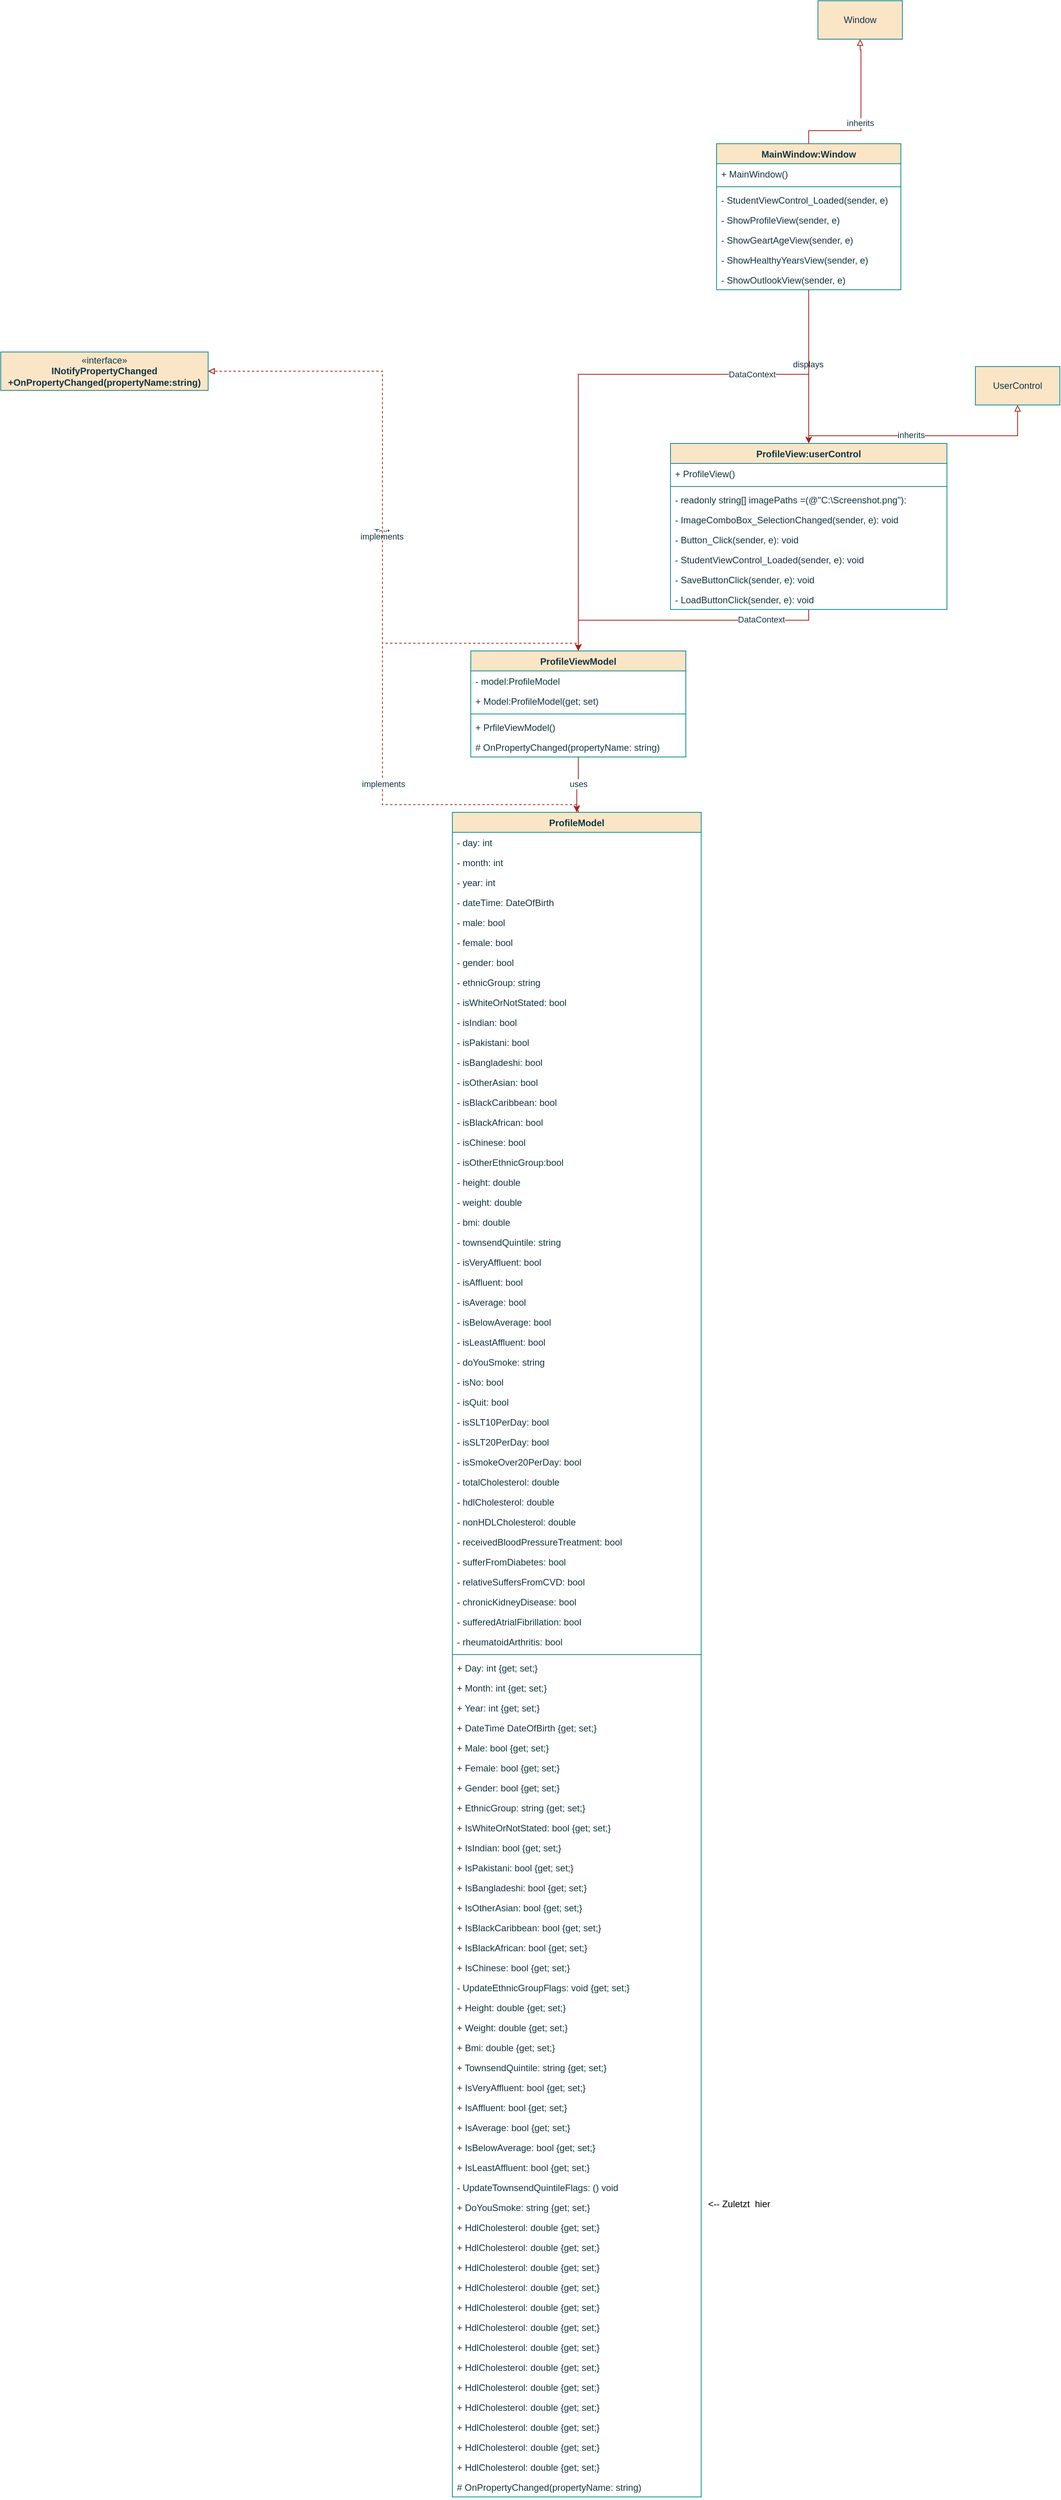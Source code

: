 <mxfile version="24.8.4">
  <diagram name="Seite-1" id="M7WiSfBKGMVoBvqlFQEr">
    <mxGraphModel dx="5560" dy="2660" grid="0" gridSize="9" guides="1" tooltips="1" connect="1" arrows="1" fold="1" page="0" pageScale="1" pageWidth="827" pageHeight="1169" background="#ffffff" math="0" shadow="0">
      <root>
        <mxCell id="0" />
        <mxCell id="1" parent="0" />
        <mxCell id="_qg97PpUABtzxRQXxaGL-24" style="edgeStyle=orthogonalEdgeStyle;rounded=0;orthogonalLoop=1;jettySize=auto;html=1;entryX=0.5;entryY=1;entryDx=0;entryDy=0;endArrow=block;endFill=0;labelBackgroundColor=none;strokeColor=#A8201A;fontColor=default;exitX=0.5;exitY=0.079;exitDx=0;exitDy=0;exitPerimeter=0;" parent="1" source="_qg97PpUABtzxRQXxaGL-75" target="_qg97PpUABtzxRQXxaGL-5" edge="1">
          <mxGeometry relative="1" as="geometry">
            <mxPoint x="500" y="160" as="sourcePoint" />
            <Array as="points">
              <mxPoint x="500" y="3" />
              <mxPoint x="568" y="3" />
              <mxPoint x="568" y="-102" />
            </Array>
          </mxGeometry>
        </mxCell>
        <mxCell id="_qg97PpUABtzxRQXxaGL-32" value="inherits" style="edgeLabel;html=1;align=center;verticalAlign=middle;resizable=0;points=[];strokeColor=#0F8B8D;fontColor=#143642;fillColor=#FAE5C7;" parent="_qg97PpUABtzxRQXxaGL-24" vertex="1" connectable="0">
          <mxGeometry x="-0.001" y="1" relative="1" as="geometry">
            <mxPoint as="offset" />
          </mxGeometry>
        </mxCell>
        <mxCell id="_qg97PpUABtzxRQXxaGL-26" style="edgeStyle=orthogonalEdgeStyle;rounded=0;orthogonalLoop=1;jettySize=auto;html=1;strokeColor=#A8201A;fontColor=#143642;fillColor=#FAE5C7;" parent="1" source="_qg97PpUABtzxRQXxaGL-75" target="_qg97PpUABtzxRQXxaGL-6" edge="1">
          <mxGeometry relative="1" as="geometry">
            <mxPoint x="500" y="316" as="sourcePoint" />
          </mxGeometry>
        </mxCell>
        <mxCell id="_qg97PpUABtzxRQXxaGL-34" value="displays" style="edgeLabel;html=1;align=center;verticalAlign=middle;resizable=0;points=[];strokeColor=#0F8B8D;fontColor=#143642;fillColor=#FAE5C7;" parent="_qg97PpUABtzxRQXxaGL-26" vertex="1" connectable="0">
          <mxGeometry x="-0.029" y="-1" relative="1" as="geometry">
            <mxPoint as="offset" />
          </mxGeometry>
        </mxCell>
        <mxCell id="_qg97PpUABtzxRQXxaGL-5" value="Window" style="html=1;whiteSpace=wrap;labelBackgroundColor=none;fillColor=#FAE5C7;strokeColor=#0F8B8D;fontColor=#143642;" parent="1" vertex="1">
          <mxGeometry x="512" y="-166" width="110" height="50" as="geometry" />
        </mxCell>
        <mxCell id="_qg97PpUABtzxRQXxaGL-25" style="edgeStyle=orthogonalEdgeStyle;rounded=0;orthogonalLoop=1;jettySize=auto;html=1;entryX=0.5;entryY=1;entryDx=0;entryDy=0;strokeColor=#A8201A;fontColor=#143642;fillColor=#FAE5C7;endArrow=block;endFill=0;" parent="1" source="_qg97PpUABtzxRQXxaGL-6" target="_qg97PpUABtzxRQXxaGL-10" edge="1">
          <mxGeometry relative="1" as="geometry">
            <Array as="points">
              <mxPoint x="500" y="400" />
              <mxPoint x="772" y="400" />
            </Array>
          </mxGeometry>
        </mxCell>
        <mxCell id="_qg97PpUABtzxRQXxaGL-33" value="inherits" style="edgeLabel;html=1;align=center;verticalAlign=middle;resizable=0;points=[];strokeColor=#0F8B8D;fontColor=#143642;fillColor=#FAE5C7;" parent="_qg97PpUABtzxRQXxaGL-25" vertex="1" connectable="0">
          <mxGeometry x="-0.114" y="1" relative="1" as="geometry">
            <mxPoint as="offset" />
          </mxGeometry>
        </mxCell>
        <mxCell id="_qg97PpUABtzxRQXxaGL-36" style="edgeStyle=orthogonalEdgeStyle;rounded=0;orthogonalLoop=1;jettySize=auto;html=1;strokeColor=#A8201A;fontColor=#143642;fillColor=#FAE5C7;" parent="1" source="_qg97PpUABtzxRQXxaGL-6" target="_qg97PpUABtzxRQXxaGL-11" edge="1">
          <mxGeometry relative="1" as="geometry">
            <Array as="points">
              <mxPoint x="500" y="640" />
              <mxPoint x="200" y="640" />
            </Array>
          </mxGeometry>
        </mxCell>
        <mxCell id="_qg97PpUABtzxRQXxaGL-40" value="DataContext" style="edgeLabel;html=1;align=center;verticalAlign=middle;resizable=0;points=[];strokeColor=#0F8B8D;fontColor=#143642;fillColor=#FAE5C7;" parent="_qg97PpUABtzxRQXxaGL-36" vertex="1" connectable="0">
          <mxGeometry x="-0.569" y="-1" relative="1" as="geometry">
            <mxPoint as="offset" />
          </mxGeometry>
        </mxCell>
        <mxCell id="_qg97PpUABtzxRQXxaGL-6" value="ProfileView:userControl" style="swimlane;fontStyle=1;align=center;verticalAlign=top;childLayout=stackLayout;horizontal=1;startSize=26;horizontalStack=0;resizeParent=1;resizeParentMax=0;resizeLast=0;collapsible=1;marginBottom=0;whiteSpace=wrap;html=1;labelBackgroundColor=none;fillColor=#FAE5C7;strokeColor=#0F8B8D;fontColor=#143642;" parent="1" vertex="1">
          <mxGeometry x="320" y="410" width="360" height="216" as="geometry" />
        </mxCell>
        <mxCell id="_qg97PpUABtzxRQXxaGL-7" value="+ ProfileView()" style="text;strokeColor=none;fillColor=none;align=left;verticalAlign=top;spacingLeft=4;spacingRight=4;overflow=hidden;rotatable=0;points=[[0,0.5],[1,0.5]];portConstraint=eastwest;whiteSpace=wrap;html=1;labelBackgroundColor=none;fontColor=#143642;" parent="_qg97PpUABtzxRQXxaGL-6" vertex="1">
          <mxGeometry y="26" width="360" height="26" as="geometry" />
        </mxCell>
        <mxCell id="_qg97PpUABtzxRQXxaGL-8" value="" style="line;strokeWidth=1;fillColor=none;align=left;verticalAlign=middle;spacingTop=-1;spacingLeft=3;spacingRight=3;rotatable=0;labelPosition=right;points=[];portConstraint=eastwest;strokeColor=#0F8B8D;labelBackgroundColor=none;fontColor=#143642;" parent="_qg97PpUABtzxRQXxaGL-6" vertex="1">
          <mxGeometry y="52" width="360" height="8" as="geometry" />
        </mxCell>
        <mxCell id="_qg97PpUABtzxRQXxaGL-73" value="- readonly string[] imagePaths =(@&quot;C:\Screenshot.png&quot;):&amp;nbsp;" style="text;strokeColor=none;fillColor=none;align=left;verticalAlign=top;spacingLeft=4;spacingRight=4;overflow=hidden;rotatable=0;points=[[0,0.5],[1,0.5]];portConstraint=eastwest;whiteSpace=wrap;html=1;labelBackgroundColor=none;fontColor=#143642;" parent="_qg97PpUABtzxRQXxaGL-6" vertex="1">
          <mxGeometry y="60" width="360" height="26" as="geometry" />
        </mxCell>
        <mxCell id="_qg97PpUABtzxRQXxaGL-9" value="- ImageComboBox_SelectionChanged(sender, e): void" style="text;strokeColor=none;fillColor=none;align=left;verticalAlign=top;spacingLeft=4;spacingRight=4;overflow=hidden;rotatable=0;points=[[0,0.5],[1,0.5]];portConstraint=eastwest;whiteSpace=wrap;html=1;labelBackgroundColor=none;fontColor=#143642;" parent="_qg97PpUABtzxRQXxaGL-6" vertex="1">
          <mxGeometry y="86" width="360" height="26" as="geometry" />
        </mxCell>
        <mxCell id="_qg97PpUABtzxRQXxaGL-27" value="- Button_Click(sender, e): void" style="text;strokeColor=none;fillColor=none;align=left;verticalAlign=top;spacingLeft=4;spacingRight=4;overflow=hidden;rotatable=0;points=[[0,0.5],[1,0.5]];portConstraint=eastwest;whiteSpace=wrap;html=1;labelBackgroundColor=none;fontColor=#143642;" parent="_qg97PpUABtzxRQXxaGL-6" vertex="1">
          <mxGeometry y="112" width="360" height="26" as="geometry" />
        </mxCell>
        <mxCell id="_qg97PpUABtzxRQXxaGL-28" value="- StudentViewControl_Loaded(sender, e): void" style="text;strokeColor=none;fillColor=none;align=left;verticalAlign=top;spacingLeft=4;spacingRight=4;overflow=hidden;rotatable=0;points=[[0,0.5],[1,0.5]];portConstraint=eastwest;whiteSpace=wrap;html=1;labelBackgroundColor=none;fontColor=#143642;" parent="_qg97PpUABtzxRQXxaGL-6" vertex="1">
          <mxGeometry y="138" width="360" height="26" as="geometry" />
        </mxCell>
        <mxCell id="_qg97PpUABtzxRQXxaGL-29" value="- SaveButtonClick(sender, e): void" style="text;strokeColor=none;fillColor=none;align=left;verticalAlign=top;spacingLeft=4;spacingRight=4;overflow=hidden;rotatable=0;points=[[0,0.5],[1,0.5]];portConstraint=eastwest;whiteSpace=wrap;html=1;labelBackgroundColor=none;fontColor=#143642;" parent="_qg97PpUABtzxRQXxaGL-6" vertex="1">
          <mxGeometry y="164" width="360" height="26" as="geometry" />
        </mxCell>
        <mxCell id="_qg97PpUABtzxRQXxaGL-30" value="- LoadButtonClick(sender, e): void" style="text;strokeColor=none;fillColor=none;align=left;verticalAlign=top;spacingLeft=4;spacingRight=4;overflow=hidden;rotatable=0;points=[[0,0.5],[1,0.5]];portConstraint=eastwest;whiteSpace=wrap;html=1;labelBackgroundColor=none;fontColor=#143642;" parent="_qg97PpUABtzxRQXxaGL-6" vertex="1">
          <mxGeometry y="190" width="360" height="26" as="geometry" />
        </mxCell>
        <mxCell id="_qg97PpUABtzxRQXxaGL-10" value="UserControl" style="html=1;whiteSpace=wrap;labelBackgroundColor=none;fillColor=#FAE5C7;strokeColor=#0F8B8D;fontColor=#143642;" parent="1" vertex="1">
          <mxGeometry x="717" y="310" width="110" height="50" as="geometry" />
        </mxCell>
        <mxCell id="_qg97PpUABtzxRQXxaGL-38" style="edgeStyle=orthogonalEdgeStyle;rounded=0;orthogonalLoop=1;jettySize=auto;html=1;strokeColor=#A8201A;fontColor=#143642;fillColor=#FAE5C7;" parent="1" source="_qg97PpUABtzxRQXxaGL-11" target="_qg97PpUABtzxRQXxaGL-15" edge="1">
          <mxGeometry relative="1" as="geometry" />
        </mxCell>
        <mxCell id="_qg97PpUABtzxRQXxaGL-41" value="uses" style="edgeLabel;html=1;align=center;verticalAlign=middle;resizable=0;points=[];strokeColor=#0F8B8D;fontColor=#143642;fillColor=#FAE5C7;" parent="_qg97PpUABtzxRQXxaGL-38" vertex="1" connectable="0">
          <mxGeometry x="-0.012" y="-1" relative="1" as="geometry">
            <mxPoint as="offset" />
          </mxGeometry>
        </mxCell>
        <mxCell id="_qg97PpUABtzxRQXxaGL-44" style="edgeStyle=orthogonalEdgeStyle;rounded=0;orthogonalLoop=1;jettySize=auto;html=1;strokeColor=#A8201A;fontColor=#143642;fillColor=#FAE5C7;endArrow=block;endFill=0;dashed=1;" parent="1" source="_qg97PpUABtzxRQXxaGL-11" target="_qg97PpUABtzxRQXxaGL-19" edge="1">
          <mxGeometry relative="1" as="geometry">
            <Array as="points">
              <mxPoint x="200" y="670" />
              <mxPoint x="-55" y="670" />
            </Array>
          </mxGeometry>
        </mxCell>
        <mxCell id="_qg97PpUABtzxRQXxaGL-45" value="Text" style="edgeLabel;html=1;align=center;verticalAlign=middle;resizable=0;points=[];strokeColor=#0F8B8D;fontColor=#143642;fillColor=#FAE5C7;" parent="_qg97PpUABtzxRQXxaGL-44" vertex="1" connectable="0">
          <mxGeometry x="-0.031" y="1" relative="1" as="geometry">
            <mxPoint as="offset" />
          </mxGeometry>
        </mxCell>
        <mxCell id="_qg97PpUABtzxRQXxaGL-70" value="implements" style="edgeLabel;html=1;align=center;verticalAlign=middle;resizable=0;points=[];strokeColor=#0F8B8D;fontColor=#143642;fillColor=#FAE5C7;" parent="_qg97PpUABtzxRQXxaGL-44" vertex="1" connectable="0">
          <mxGeometry x="-0.045" y="1" relative="1" as="geometry">
            <mxPoint as="offset" />
          </mxGeometry>
        </mxCell>
        <mxCell id="_qg97PpUABtzxRQXxaGL-11" value="ProfileViewModel" style="swimlane;fontStyle=1;align=center;verticalAlign=top;childLayout=stackLayout;horizontal=1;startSize=26;horizontalStack=0;resizeParent=1;resizeParentMax=0;resizeLast=0;collapsible=1;marginBottom=0;whiteSpace=wrap;html=1;labelBackgroundColor=none;fillColor=#FAE5C7;strokeColor=#0F8B8D;fontColor=#143642;" parent="1" vertex="1">
          <mxGeometry x="60" y="680" width="280" height="138" as="geometry" />
        </mxCell>
        <mxCell id="_qg97PpUABtzxRQXxaGL-12" value="- model:ProfileModel" style="text;strokeColor=none;fillColor=none;align=left;verticalAlign=top;spacingLeft=4;spacingRight=4;overflow=hidden;rotatable=0;points=[[0,0.5],[1,0.5]];portConstraint=eastwest;whiteSpace=wrap;html=1;labelBackgroundColor=none;fontColor=#143642;" parent="_qg97PpUABtzxRQXxaGL-11" vertex="1">
          <mxGeometry y="26" width="280" height="26" as="geometry" />
        </mxCell>
        <mxCell id="_qg97PpUABtzxRQXxaGL-92" value="+ Model:ProfileModel(get; set)" style="text;strokeColor=none;fillColor=none;align=left;verticalAlign=top;spacingLeft=4;spacingRight=4;overflow=hidden;rotatable=0;points=[[0,0.5],[1,0.5]];portConstraint=eastwest;whiteSpace=wrap;html=1;labelBackgroundColor=none;fontColor=#143642;" parent="_qg97PpUABtzxRQXxaGL-11" vertex="1">
          <mxGeometry y="52" width="280" height="26" as="geometry" />
        </mxCell>
        <mxCell id="_qg97PpUABtzxRQXxaGL-13" value="" style="line;strokeWidth=1;fillColor=none;align=left;verticalAlign=middle;spacingTop=-1;spacingLeft=3;spacingRight=3;rotatable=0;labelPosition=right;points=[];portConstraint=eastwest;strokeColor=#0F8B8D;labelBackgroundColor=none;fontColor=#143642;" parent="_qg97PpUABtzxRQXxaGL-11" vertex="1">
          <mxGeometry y="78" width="280" height="8" as="geometry" />
        </mxCell>
        <mxCell id="_qg97PpUABtzxRQXxaGL-14" value="+ PrfileViewModel()" style="text;strokeColor=none;fillColor=none;align=left;verticalAlign=top;spacingLeft=4;spacingRight=4;overflow=hidden;rotatable=0;points=[[0,0.5],[1,0.5]];portConstraint=eastwest;whiteSpace=wrap;html=1;labelBackgroundColor=none;fontColor=#143642;" parent="_qg97PpUABtzxRQXxaGL-11" vertex="1">
          <mxGeometry y="86" width="280" height="26" as="geometry" />
        </mxCell>
        <mxCell id="_qg97PpUABtzxRQXxaGL-37" value="#&amp;nbsp;OnPropertyChanged(propertyName: string)" style="text;strokeColor=none;fillColor=none;align=left;verticalAlign=top;spacingLeft=4;spacingRight=4;overflow=hidden;rotatable=0;points=[[0,0.5],[1,0.5]];portConstraint=eastwest;whiteSpace=wrap;html=1;labelBackgroundColor=none;fontColor=#143642;" parent="_qg97PpUABtzxRQXxaGL-11" vertex="1">
          <mxGeometry y="112" width="280" height="26" as="geometry" />
        </mxCell>
        <mxCell id="_qg97PpUABtzxRQXxaGL-69" style="edgeStyle=orthogonalEdgeStyle;rounded=0;orthogonalLoop=1;jettySize=auto;html=1;strokeColor=#A8201A;fontColor=#143642;fillColor=#FAE5C7;endArrow=block;endFill=0;dashed=1;" parent="1" source="_qg97PpUABtzxRQXxaGL-15" target="_qg97PpUABtzxRQXxaGL-19" edge="1">
          <mxGeometry relative="1" as="geometry">
            <Array as="points">
              <mxPoint x="200" y="880" />
              <mxPoint x="-55" y="880" />
            </Array>
          </mxGeometry>
        </mxCell>
        <mxCell id="_qg97PpUABtzxRQXxaGL-71" value="implements" style="edgeLabel;html=1;align=center;verticalAlign=middle;resizable=0;points=[];strokeColor=#0F8B8D;fontColor=#143642;fillColor=#FAE5C7;" parent="_qg97PpUABtzxRQXxaGL-69" vertex="1" connectable="0">
          <mxGeometry x="-0.446" y="-1" relative="1" as="geometry">
            <mxPoint as="offset" />
          </mxGeometry>
        </mxCell>
        <mxCell id="_qg97PpUABtzxRQXxaGL-15" value="ProfileModel" style="swimlane;fontStyle=1;align=center;verticalAlign=top;childLayout=stackLayout;horizontal=1;startSize=26;horizontalStack=0;resizeParent=1;resizeParentMax=0;resizeLast=0;collapsible=1;marginBottom=0;whiteSpace=wrap;html=1;labelBackgroundColor=none;fillColor=#FAE5C7;strokeColor=#0F8B8D;fontColor=#143642;" parent="1" vertex="1">
          <mxGeometry x="36" y="890" width="324" height="2192" as="geometry" />
        </mxCell>
        <mxCell id="_qg97PpUABtzxRQXxaGL-16" value="- day: int" style="text;strokeColor=none;fillColor=none;align=left;verticalAlign=top;spacingLeft=4;spacingRight=4;overflow=hidden;rotatable=0;points=[[0,0.5],[1,0.5]];portConstraint=eastwest;whiteSpace=wrap;html=1;labelBackgroundColor=none;fontColor=#143642;" parent="_qg97PpUABtzxRQXxaGL-15" vertex="1">
          <mxGeometry y="26" width="324" height="26" as="geometry" />
        </mxCell>
        <mxCell id="_qg97PpUABtzxRQXxaGL-58" value="- month: int" style="text;strokeColor=none;fillColor=none;align=left;verticalAlign=top;spacingLeft=4;spacingRight=4;overflow=hidden;rotatable=0;points=[[0,0.5],[1,0.5]];portConstraint=eastwest;whiteSpace=wrap;html=1;labelBackgroundColor=none;fontColor=#143642;" parent="_qg97PpUABtzxRQXxaGL-15" vertex="1">
          <mxGeometry y="52" width="324" height="26" as="geometry" />
        </mxCell>
        <mxCell id="_qg97PpUABtzxRQXxaGL-68" value="- year: int" style="text;strokeColor=none;fillColor=none;align=left;verticalAlign=top;spacingLeft=4;spacingRight=4;overflow=hidden;rotatable=0;points=[[0,0.5],[1,0.5]];portConstraint=eastwest;whiteSpace=wrap;html=1;labelBackgroundColor=none;fontColor=#143642;" parent="_qg97PpUABtzxRQXxaGL-15" vertex="1">
          <mxGeometry y="78" width="324" height="26" as="geometry" />
        </mxCell>
        <mxCell id="_qg97PpUABtzxRQXxaGL-67" value="- dateTime: DateOfBirth" style="text;strokeColor=none;fillColor=none;align=left;verticalAlign=top;spacingLeft=4;spacingRight=4;overflow=hidden;rotatable=0;points=[[0,0.5],[1,0.5]];portConstraint=eastwest;whiteSpace=wrap;html=1;labelBackgroundColor=none;fontColor=#143642;" parent="_qg97PpUABtzxRQXxaGL-15" vertex="1">
          <mxGeometry y="104" width="324" height="26" as="geometry" />
        </mxCell>
        <mxCell id="_qg97PpUABtzxRQXxaGL-66" value="- male: bool" style="text;strokeColor=none;fillColor=none;align=left;verticalAlign=top;spacingLeft=4;spacingRight=4;overflow=hidden;rotatable=0;points=[[0,0.5],[1,0.5]];portConstraint=eastwest;whiteSpace=wrap;html=1;labelBackgroundColor=none;fontColor=#143642;" parent="_qg97PpUABtzxRQXxaGL-15" vertex="1">
          <mxGeometry y="130" width="324" height="26" as="geometry" />
        </mxCell>
        <mxCell id="_qg97PpUABtzxRQXxaGL-65" value="- female: bool" style="text;strokeColor=none;fillColor=none;align=left;verticalAlign=top;spacingLeft=4;spacingRight=4;overflow=hidden;rotatable=0;points=[[0,0.5],[1,0.5]];portConstraint=eastwest;whiteSpace=wrap;html=1;labelBackgroundColor=none;fontColor=#143642;" parent="_qg97PpUABtzxRQXxaGL-15" vertex="1">
          <mxGeometry y="156" width="324" height="26" as="geometry" />
        </mxCell>
        <mxCell id="_qg97PpUABtzxRQXxaGL-64" value="- gender: bool" style="text;strokeColor=none;fillColor=none;align=left;verticalAlign=top;spacingLeft=4;spacingRight=4;overflow=hidden;rotatable=0;points=[[0,0.5],[1,0.5]];portConstraint=eastwest;whiteSpace=wrap;html=1;labelBackgroundColor=none;fontColor=#143642;" parent="_qg97PpUABtzxRQXxaGL-15" vertex="1">
          <mxGeometry y="182" width="324" height="26" as="geometry" />
        </mxCell>
        <mxCell id="_qg97PpUABtzxRQXxaGL-63" value="- ethnicGroup: string" style="text;strokeColor=none;fillColor=none;align=left;verticalAlign=top;spacingLeft=4;spacingRight=4;overflow=hidden;rotatable=0;points=[[0,0.5],[1,0.5]];portConstraint=eastwest;whiteSpace=wrap;html=1;labelBackgroundColor=none;fontColor=#143642;" parent="_qg97PpUABtzxRQXxaGL-15" vertex="1">
          <mxGeometry y="208" width="324" height="26" as="geometry" />
        </mxCell>
        <mxCell id="_qg97PpUABtzxRQXxaGL-62" value="- isWhiteOrNotStated: bool" style="text;strokeColor=none;fillColor=none;align=left;verticalAlign=top;spacingLeft=4;spacingRight=4;overflow=hidden;rotatable=0;points=[[0,0.5],[1,0.5]];portConstraint=eastwest;whiteSpace=wrap;html=1;labelBackgroundColor=none;fontColor=#143642;" parent="_qg97PpUABtzxRQXxaGL-15" vertex="1">
          <mxGeometry y="234" width="324" height="26" as="geometry" />
        </mxCell>
        <mxCell id="_qg97PpUABtzxRQXxaGL-61" value="- isIndian: bool" style="text;strokeColor=none;fillColor=none;align=left;verticalAlign=top;spacingLeft=4;spacingRight=4;overflow=hidden;rotatable=0;points=[[0,0.5],[1,0.5]];portConstraint=eastwest;whiteSpace=wrap;html=1;labelBackgroundColor=none;fontColor=#143642;" parent="_qg97PpUABtzxRQXxaGL-15" vertex="1">
          <mxGeometry y="260" width="324" height="26" as="geometry" />
        </mxCell>
        <mxCell id="_qg97PpUABtzxRQXxaGL-60" value="- isPakistani: bool" style="text;strokeColor=none;fillColor=none;align=left;verticalAlign=top;spacingLeft=4;spacingRight=4;overflow=hidden;rotatable=0;points=[[0,0.5],[1,0.5]];portConstraint=eastwest;whiteSpace=wrap;html=1;labelBackgroundColor=none;fontColor=#143642;" parent="_qg97PpUABtzxRQXxaGL-15" vertex="1">
          <mxGeometry y="286" width="324" height="26" as="geometry" />
        </mxCell>
        <mxCell id="_qg97PpUABtzxRQXxaGL-59" value="- isBangladeshi: bool" style="text;strokeColor=none;fillColor=none;align=left;verticalAlign=top;spacingLeft=4;spacingRight=4;overflow=hidden;rotatable=0;points=[[0,0.5],[1,0.5]];portConstraint=eastwest;whiteSpace=wrap;html=1;labelBackgroundColor=none;fontColor=#143642;" parent="_qg97PpUABtzxRQXxaGL-15" vertex="1">
          <mxGeometry y="312" width="324" height="26" as="geometry" />
        </mxCell>
        <mxCell id="_qg97PpUABtzxRQXxaGL-57" value="- isOtherAsian: bool" style="text;strokeColor=none;fillColor=none;align=left;verticalAlign=top;spacingLeft=4;spacingRight=4;overflow=hidden;rotatable=0;points=[[0,0.5],[1,0.5]];portConstraint=eastwest;whiteSpace=wrap;html=1;labelBackgroundColor=none;fontColor=#143642;" parent="_qg97PpUABtzxRQXxaGL-15" vertex="1">
          <mxGeometry y="338" width="324" height="26" as="geometry" />
        </mxCell>
        <mxCell id="_qg97PpUABtzxRQXxaGL-100" value="- isBlackCaribbean: bool" style="text;strokeColor=none;fillColor=none;align=left;verticalAlign=top;spacingLeft=4;spacingRight=4;overflow=hidden;rotatable=0;points=[[0,0.5],[1,0.5]];portConstraint=eastwest;whiteSpace=wrap;html=1;labelBackgroundColor=none;fontColor=#143642;" parent="_qg97PpUABtzxRQXxaGL-15" vertex="1">
          <mxGeometry y="364" width="324" height="26" as="geometry" />
        </mxCell>
        <mxCell id="_qg97PpUABtzxRQXxaGL-98" value="- isBlackAfrican: bool" style="text;strokeColor=none;fillColor=none;align=left;verticalAlign=top;spacingLeft=4;spacingRight=4;overflow=hidden;rotatable=0;points=[[0,0.5],[1,0.5]];portConstraint=eastwest;whiteSpace=wrap;html=1;labelBackgroundColor=none;fontColor=#143642;" parent="_qg97PpUABtzxRQXxaGL-15" vertex="1">
          <mxGeometry y="390" width="324" height="26" as="geometry" />
        </mxCell>
        <mxCell id="_qg97PpUABtzxRQXxaGL-101" value="- isChinese: bool" style="text;strokeColor=none;fillColor=none;align=left;verticalAlign=top;spacingLeft=4;spacingRight=4;overflow=hidden;rotatable=0;points=[[0,0.5],[1,0.5]];portConstraint=eastwest;whiteSpace=wrap;html=1;labelBackgroundColor=none;fontColor=#143642;" parent="_qg97PpUABtzxRQXxaGL-15" vertex="1">
          <mxGeometry y="416" width="324" height="26" as="geometry" />
        </mxCell>
        <mxCell id="_qg97PpUABtzxRQXxaGL-99" value="- isOtherEthnicGroup:bool" style="text;strokeColor=none;fillColor=none;align=left;verticalAlign=top;spacingLeft=4;spacingRight=4;overflow=hidden;rotatable=0;points=[[0,0.5],[1,0.5]];portConstraint=eastwest;whiteSpace=wrap;html=1;labelBackgroundColor=none;fontColor=#143642;" parent="_qg97PpUABtzxRQXxaGL-15" vertex="1">
          <mxGeometry y="442" width="324" height="26" as="geometry" />
        </mxCell>
        <mxCell id="_qg97PpUABtzxRQXxaGL-102" value="- height: double" style="text;strokeColor=none;fillColor=none;align=left;verticalAlign=top;spacingLeft=4;spacingRight=4;overflow=hidden;rotatable=0;points=[[0,0.5],[1,0.5]];portConstraint=eastwest;whiteSpace=wrap;html=1;labelBackgroundColor=none;fontColor=#143642;" parent="_qg97PpUABtzxRQXxaGL-15" vertex="1">
          <mxGeometry y="468" width="324" height="26" as="geometry" />
        </mxCell>
        <mxCell id="_qg97PpUABtzxRQXxaGL-104" value="- weight: double" style="text;strokeColor=none;fillColor=none;align=left;verticalAlign=top;spacingLeft=4;spacingRight=4;overflow=hidden;rotatable=0;points=[[0,0.5],[1,0.5]];portConstraint=eastwest;whiteSpace=wrap;html=1;labelBackgroundColor=none;fontColor=#143642;" parent="_qg97PpUABtzxRQXxaGL-15" vertex="1">
          <mxGeometry y="494" width="324" height="26" as="geometry" />
        </mxCell>
        <mxCell id="_qg97PpUABtzxRQXxaGL-105" value="- bmi: double" style="text;strokeColor=none;fillColor=none;align=left;verticalAlign=top;spacingLeft=4;spacingRight=4;overflow=hidden;rotatable=0;points=[[0,0.5],[1,0.5]];portConstraint=eastwest;whiteSpace=wrap;html=1;labelBackgroundColor=none;fontColor=#143642;" parent="_qg97PpUABtzxRQXxaGL-15" vertex="1">
          <mxGeometry y="520" width="324" height="26" as="geometry" />
        </mxCell>
        <mxCell id="_qg97PpUABtzxRQXxaGL-103" value="- townsendQuintile: string" style="text;strokeColor=none;fillColor=none;align=left;verticalAlign=top;spacingLeft=4;spacingRight=4;overflow=hidden;rotatable=0;points=[[0,0.5],[1,0.5]];portConstraint=eastwest;whiteSpace=wrap;html=1;labelBackgroundColor=none;fontColor=#143642;" parent="_qg97PpUABtzxRQXxaGL-15" vertex="1">
          <mxGeometry y="546" width="324" height="26" as="geometry" />
        </mxCell>
        <mxCell id="_qg97PpUABtzxRQXxaGL-106" value="- isVeryAffluent: bool" style="text;strokeColor=none;fillColor=none;align=left;verticalAlign=top;spacingLeft=4;spacingRight=4;overflow=hidden;rotatable=0;points=[[0,0.5],[1,0.5]];portConstraint=eastwest;whiteSpace=wrap;html=1;labelBackgroundColor=none;fontColor=#143642;" parent="_qg97PpUABtzxRQXxaGL-15" vertex="1">
          <mxGeometry y="572" width="324" height="26" as="geometry" />
        </mxCell>
        <mxCell id="_qg97PpUABtzxRQXxaGL-108" value="- isAffluent: bool" style="text;strokeColor=none;fillColor=none;align=left;verticalAlign=top;spacingLeft=4;spacingRight=4;overflow=hidden;rotatable=0;points=[[0,0.5],[1,0.5]];portConstraint=eastwest;whiteSpace=wrap;html=1;labelBackgroundColor=none;fontColor=#143642;" parent="_qg97PpUABtzxRQXxaGL-15" vertex="1">
          <mxGeometry y="598" width="324" height="26" as="geometry" />
        </mxCell>
        <mxCell id="_qg97PpUABtzxRQXxaGL-107" value="- isAverage: bool" style="text;strokeColor=none;fillColor=none;align=left;verticalAlign=top;spacingLeft=4;spacingRight=4;overflow=hidden;rotatable=0;points=[[0,0.5],[1,0.5]];portConstraint=eastwest;whiteSpace=wrap;html=1;labelBackgroundColor=none;fontColor=#143642;" parent="_qg97PpUABtzxRQXxaGL-15" vertex="1">
          <mxGeometry y="624" width="324" height="26" as="geometry" />
        </mxCell>
        <mxCell id="_qg97PpUABtzxRQXxaGL-109" value="- isBelowAverage: bool" style="text;strokeColor=none;fillColor=none;align=left;verticalAlign=top;spacingLeft=4;spacingRight=4;overflow=hidden;rotatable=0;points=[[0,0.5],[1,0.5]];portConstraint=eastwest;whiteSpace=wrap;html=1;labelBackgroundColor=none;fontColor=#143642;" parent="_qg97PpUABtzxRQXxaGL-15" vertex="1">
          <mxGeometry y="650" width="324" height="26" as="geometry" />
        </mxCell>
        <mxCell id="_qg97PpUABtzxRQXxaGL-111" value="- isLeastAffluent: bool" style="text;strokeColor=none;fillColor=none;align=left;verticalAlign=top;spacingLeft=4;spacingRight=4;overflow=hidden;rotatable=0;points=[[0,0.5],[1,0.5]];portConstraint=eastwest;whiteSpace=wrap;html=1;labelBackgroundColor=none;fontColor=#143642;" parent="_qg97PpUABtzxRQXxaGL-15" vertex="1">
          <mxGeometry y="676" width="324" height="26" as="geometry" />
        </mxCell>
        <mxCell id="_qg97PpUABtzxRQXxaGL-110" value="- doYouSmoke: string" style="text;strokeColor=none;fillColor=none;align=left;verticalAlign=top;spacingLeft=4;spacingRight=4;overflow=hidden;rotatable=0;points=[[0,0.5],[1,0.5]];portConstraint=eastwest;whiteSpace=wrap;html=1;labelBackgroundColor=none;fontColor=#143642;" parent="_qg97PpUABtzxRQXxaGL-15" vertex="1">
          <mxGeometry y="702" width="324" height="26" as="geometry" />
        </mxCell>
        <mxCell id="_qg97PpUABtzxRQXxaGL-113" value="- isNo: bool" style="text;strokeColor=none;fillColor=none;align=left;verticalAlign=top;spacingLeft=4;spacingRight=4;overflow=hidden;rotatable=0;points=[[0,0.5],[1,0.5]];portConstraint=eastwest;whiteSpace=wrap;html=1;labelBackgroundColor=none;fontColor=#143642;" parent="_qg97PpUABtzxRQXxaGL-15" vertex="1">
          <mxGeometry y="728" width="324" height="26" as="geometry" />
        </mxCell>
        <mxCell id="_qg97PpUABtzxRQXxaGL-114" value="- isQuit: bool" style="text;strokeColor=none;fillColor=none;align=left;verticalAlign=top;spacingLeft=4;spacingRight=4;overflow=hidden;rotatable=0;points=[[0,0.5],[1,0.5]];portConstraint=eastwest;whiteSpace=wrap;html=1;labelBackgroundColor=none;fontColor=#143642;" parent="_qg97PpUABtzxRQXxaGL-15" vertex="1">
          <mxGeometry y="754" width="324" height="26" as="geometry" />
        </mxCell>
        <mxCell id="_qg97PpUABtzxRQXxaGL-115" value="- isSLT10PerDay: bool" style="text;strokeColor=none;fillColor=none;align=left;verticalAlign=top;spacingLeft=4;spacingRight=4;overflow=hidden;rotatable=0;points=[[0,0.5],[1,0.5]];portConstraint=eastwest;whiteSpace=wrap;html=1;labelBackgroundColor=none;fontColor=#143642;" parent="_qg97PpUABtzxRQXxaGL-15" vertex="1">
          <mxGeometry y="780" width="324" height="26" as="geometry" />
        </mxCell>
        <mxCell id="_qg97PpUABtzxRQXxaGL-116" value="- isSLT20PerDay: bool" style="text;strokeColor=none;fillColor=none;align=left;verticalAlign=top;spacingLeft=4;spacingRight=4;overflow=hidden;rotatable=0;points=[[0,0.5],[1,0.5]];portConstraint=eastwest;whiteSpace=wrap;html=1;labelBackgroundColor=none;fontColor=#143642;" parent="_qg97PpUABtzxRQXxaGL-15" vertex="1">
          <mxGeometry y="806" width="324" height="26" as="geometry" />
        </mxCell>
        <mxCell id="_qg97PpUABtzxRQXxaGL-112" value="- isSmokeOver20PerDay: bool" style="text;strokeColor=none;fillColor=none;align=left;verticalAlign=top;spacingLeft=4;spacingRight=4;overflow=hidden;rotatable=0;points=[[0,0.5],[1,0.5]];portConstraint=eastwest;whiteSpace=wrap;html=1;labelBackgroundColor=none;fontColor=#143642;" parent="_qg97PpUABtzxRQXxaGL-15" vertex="1">
          <mxGeometry y="832" width="324" height="26" as="geometry" />
        </mxCell>
        <mxCell id="_qg97PpUABtzxRQXxaGL-117" value="- totalCholesterol: double" style="text;strokeColor=none;fillColor=none;align=left;verticalAlign=top;spacingLeft=4;spacingRight=4;overflow=hidden;rotatable=0;points=[[0,0.5],[1,0.5]];portConstraint=eastwest;whiteSpace=wrap;html=1;labelBackgroundColor=none;fontColor=#143642;" parent="_qg97PpUABtzxRQXxaGL-15" vertex="1">
          <mxGeometry y="858" width="324" height="26" as="geometry" />
        </mxCell>
        <mxCell id="_qg97PpUABtzxRQXxaGL-118" value="- hdlCholesterol: double" style="text;strokeColor=none;fillColor=none;align=left;verticalAlign=top;spacingLeft=4;spacingRight=4;overflow=hidden;rotatable=0;points=[[0,0.5],[1,0.5]];portConstraint=eastwest;whiteSpace=wrap;html=1;labelBackgroundColor=none;fontColor=#143642;" parent="_qg97PpUABtzxRQXxaGL-15" vertex="1">
          <mxGeometry y="884" width="324" height="26" as="geometry" />
        </mxCell>
        <mxCell id="_qg97PpUABtzxRQXxaGL-119" value="- nonHDLCholesterol: double" style="text;strokeColor=none;fillColor=none;align=left;verticalAlign=top;spacingLeft=4;spacingRight=4;overflow=hidden;rotatable=0;points=[[0,0.5],[1,0.5]];portConstraint=eastwest;whiteSpace=wrap;html=1;labelBackgroundColor=none;fontColor=#143642;" parent="_qg97PpUABtzxRQXxaGL-15" vertex="1">
          <mxGeometry y="910" width="324" height="26" as="geometry" />
        </mxCell>
        <mxCell id="_qg97PpUABtzxRQXxaGL-121" value="-&amp;nbsp;receivedBloodPressureTreatment: bool" style="text;strokeColor=none;fillColor=none;align=left;verticalAlign=top;spacingLeft=4;spacingRight=4;overflow=hidden;rotatable=0;points=[[0,0.5],[1,0.5]];portConstraint=eastwest;whiteSpace=wrap;html=1;labelBackgroundColor=none;fontColor=#143642;" parent="_qg97PpUABtzxRQXxaGL-15" vertex="1">
          <mxGeometry y="936" width="324" height="26" as="geometry" />
        </mxCell>
        <mxCell id="_qg97PpUABtzxRQXxaGL-120" value="- sufferFromDiabetes: bool" style="text;strokeColor=none;fillColor=none;align=left;verticalAlign=top;spacingLeft=4;spacingRight=4;overflow=hidden;rotatable=0;points=[[0,0.5],[1,0.5]];portConstraint=eastwest;whiteSpace=wrap;html=1;labelBackgroundColor=none;fontColor=#143642;" parent="_qg97PpUABtzxRQXxaGL-15" vertex="1">
          <mxGeometry y="962" width="324" height="26" as="geometry" />
        </mxCell>
        <mxCell id="_qg97PpUABtzxRQXxaGL-124" value="- relativeSuffersFromCVD: bool" style="text;strokeColor=none;fillColor=none;align=left;verticalAlign=top;spacingLeft=4;spacingRight=4;overflow=hidden;rotatable=0;points=[[0,0.5],[1,0.5]];portConstraint=eastwest;whiteSpace=wrap;html=1;labelBackgroundColor=none;fontColor=#143642;" parent="_qg97PpUABtzxRQXxaGL-15" vertex="1">
          <mxGeometry y="988" width="324" height="26" as="geometry" />
        </mxCell>
        <mxCell id="_qg97PpUABtzxRQXxaGL-123" value="- chronicKidneyDisease: bool" style="text;strokeColor=none;fillColor=none;align=left;verticalAlign=top;spacingLeft=4;spacingRight=4;overflow=hidden;rotatable=0;points=[[0,0.5],[1,0.5]];portConstraint=eastwest;whiteSpace=wrap;html=1;labelBackgroundColor=none;fontColor=#143642;" parent="_qg97PpUABtzxRQXxaGL-15" vertex="1">
          <mxGeometry y="1014" width="324" height="26" as="geometry" />
        </mxCell>
        <mxCell id="_qg97PpUABtzxRQXxaGL-122" value="- sufferedAtrialFibrillation: bool" style="text;strokeColor=none;fillColor=none;align=left;verticalAlign=top;spacingLeft=4;spacingRight=4;overflow=hidden;rotatable=0;points=[[0,0.5],[1,0.5]];portConstraint=eastwest;whiteSpace=wrap;html=1;labelBackgroundColor=none;fontColor=#143642;" parent="_qg97PpUABtzxRQXxaGL-15" vertex="1">
          <mxGeometry y="1040" width="324" height="26" as="geometry" />
        </mxCell>
        <mxCell id="_qg97PpUABtzxRQXxaGL-129" value="- rheumatoidArthritis: bool" style="text;strokeColor=none;fillColor=none;align=left;verticalAlign=top;spacingLeft=4;spacingRight=4;overflow=hidden;rotatable=0;points=[[0,0.5],[1,0.5]];portConstraint=eastwest;whiteSpace=wrap;html=1;labelBackgroundColor=none;fontColor=#143642;" parent="_qg97PpUABtzxRQXxaGL-15" vertex="1">
          <mxGeometry y="1066" width="324" height="26" as="geometry" />
        </mxCell>
        <mxCell id="_qg97PpUABtzxRQXxaGL-17" value="" style="line;strokeWidth=1;fillColor=none;align=left;verticalAlign=middle;spacingTop=-1;spacingLeft=3;spacingRight=3;rotatable=0;labelPosition=right;points=[];portConstraint=eastwest;strokeColor=#0F8B8D;labelBackgroundColor=none;fontColor=#143642;" parent="_qg97PpUABtzxRQXxaGL-15" vertex="1">
          <mxGeometry y="1092" width="324" height="8" as="geometry" />
        </mxCell>
        <mxCell id="_qg97PpUABtzxRQXxaGL-18" value="+ Day: int {get; set;}" style="text;strokeColor=none;fillColor=none;align=left;verticalAlign=top;spacingLeft=4;spacingRight=4;overflow=hidden;rotatable=0;points=[[0,0.5],[1,0.5]];portConstraint=eastwest;whiteSpace=wrap;html=1;labelBackgroundColor=none;fontColor=#143642;" parent="_qg97PpUABtzxRQXxaGL-15" vertex="1">
          <mxGeometry y="1100" width="324" height="26" as="geometry" />
        </mxCell>
        <mxCell id="_qg97PpUABtzxRQXxaGL-93" value="+ Month: int {get; set;}" style="text;strokeColor=none;fillColor=none;align=left;verticalAlign=top;spacingLeft=4;spacingRight=4;overflow=hidden;rotatable=0;points=[[0,0.5],[1,0.5]];portConstraint=eastwest;whiteSpace=wrap;html=1;labelBackgroundColor=none;fontColor=#143642;" parent="_qg97PpUABtzxRQXxaGL-15" vertex="1">
          <mxGeometry y="1126" width="324" height="26" as="geometry" />
        </mxCell>
        <mxCell id="_qg97PpUABtzxRQXxaGL-94" value="+ Year: int {get; set;}" style="text;strokeColor=none;fillColor=none;align=left;verticalAlign=top;spacingLeft=4;spacingRight=4;overflow=hidden;rotatable=0;points=[[0,0.5],[1,0.5]];portConstraint=eastwest;whiteSpace=wrap;html=1;labelBackgroundColor=none;fontColor=#143642;" parent="_qg97PpUABtzxRQXxaGL-15" vertex="1">
          <mxGeometry y="1152" width="324" height="26" as="geometry" />
        </mxCell>
        <mxCell id="_qg97PpUABtzxRQXxaGL-95" value="+ DateTime DateOfBirth {get; set;}" style="text;strokeColor=none;fillColor=none;align=left;verticalAlign=top;spacingLeft=4;spacingRight=4;overflow=hidden;rotatable=0;points=[[0,0.5],[1,0.5]];portConstraint=eastwest;whiteSpace=wrap;html=1;labelBackgroundColor=none;fontColor=#143642;" parent="_qg97PpUABtzxRQXxaGL-15" vertex="1">
          <mxGeometry y="1178" width="324" height="26" as="geometry" />
        </mxCell>
        <mxCell id="_qg97PpUABtzxRQXxaGL-96" value="+ Male: bool {get; set;}" style="text;strokeColor=none;fillColor=none;align=left;verticalAlign=top;spacingLeft=4;spacingRight=4;overflow=hidden;rotatable=0;points=[[0,0.5],[1,0.5]];portConstraint=eastwest;whiteSpace=wrap;html=1;labelBackgroundColor=none;fontColor=#143642;" parent="_qg97PpUABtzxRQXxaGL-15" vertex="1">
          <mxGeometry y="1204" width="324" height="26" as="geometry" />
        </mxCell>
        <mxCell id="_qg97PpUABtzxRQXxaGL-97" value="+ Female: bool {get; set;}" style="text;strokeColor=none;fillColor=none;align=left;verticalAlign=top;spacingLeft=4;spacingRight=4;overflow=hidden;rotatable=0;points=[[0,0.5],[1,0.5]];portConstraint=eastwest;whiteSpace=wrap;html=1;labelBackgroundColor=none;fontColor=#143642;" parent="_qg97PpUABtzxRQXxaGL-15" vertex="1">
          <mxGeometry y="1230" width="324" height="26" as="geometry" />
        </mxCell>
        <mxCell id="_qg97PpUABtzxRQXxaGL-130" value="+ Gender: bool {get; set;}" style="text;strokeColor=none;fillColor=none;align=left;verticalAlign=top;spacingLeft=4;spacingRight=4;overflow=hidden;rotatable=0;points=[[0,0.5],[1,0.5]];portConstraint=eastwest;whiteSpace=wrap;html=1;labelBackgroundColor=none;fontColor=#143642;" parent="_qg97PpUABtzxRQXxaGL-15" vertex="1">
          <mxGeometry y="1256" width="324" height="26" as="geometry" />
        </mxCell>
        <mxCell id="_qg97PpUABtzxRQXxaGL-131" value="+ EthnicGroup: string {get; set;}" style="text;strokeColor=none;fillColor=none;align=left;verticalAlign=top;spacingLeft=4;spacingRight=4;overflow=hidden;rotatable=0;points=[[0,0.5],[1,0.5]];portConstraint=eastwest;whiteSpace=wrap;html=1;labelBackgroundColor=none;fontColor=#143642;" parent="_qg97PpUABtzxRQXxaGL-15" vertex="1">
          <mxGeometry y="1282" width="324" height="26" as="geometry" />
        </mxCell>
        <mxCell id="_qg97PpUABtzxRQXxaGL-132" value="+ IsWhiteOrNotStated: bool {get; set;}" style="text;strokeColor=none;fillColor=none;align=left;verticalAlign=top;spacingLeft=4;spacingRight=4;overflow=hidden;rotatable=0;points=[[0,0.5],[1,0.5]];portConstraint=eastwest;whiteSpace=wrap;html=1;labelBackgroundColor=none;fontColor=#143642;" parent="_qg97PpUABtzxRQXxaGL-15" vertex="1">
          <mxGeometry y="1308" width="324" height="26" as="geometry" />
        </mxCell>
        <mxCell id="_qg97PpUABtzxRQXxaGL-133" value="+ IsIndian: bool {get; set;}" style="text;strokeColor=none;fillColor=none;align=left;verticalAlign=top;spacingLeft=4;spacingRight=4;overflow=hidden;rotatable=0;points=[[0,0.5],[1,0.5]];portConstraint=eastwest;whiteSpace=wrap;html=1;labelBackgroundColor=none;fontColor=#143642;" parent="_qg97PpUABtzxRQXxaGL-15" vertex="1">
          <mxGeometry y="1334" width="324" height="26" as="geometry" />
        </mxCell>
        <mxCell id="_qg97PpUABtzxRQXxaGL-134" value="+ IsPakistani: bool {get; set;}" style="text;strokeColor=none;fillColor=none;align=left;verticalAlign=top;spacingLeft=4;spacingRight=4;overflow=hidden;rotatable=0;points=[[0,0.5],[1,0.5]];portConstraint=eastwest;whiteSpace=wrap;html=1;labelBackgroundColor=none;fontColor=#143642;" parent="_qg97PpUABtzxRQXxaGL-15" vertex="1">
          <mxGeometry y="1360" width="324" height="26" as="geometry" />
        </mxCell>
        <mxCell id="_qg97PpUABtzxRQXxaGL-135" value="+ IsBangladeshi: bool {get; set;}" style="text;strokeColor=none;fillColor=none;align=left;verticalAlign=top;spacingLeft=4;spacingRight=4;overflow=hidden;rotatable=0;points=[[0,0.5],[1,0.5]];portConstraint=eastwest;whiteSpace=wrap;html=1;labelBackgroundColor=none;fontColor=#143642;" parent="_qg97PpUABtzxRQXxaGL-15" vertex="1">
          <mxGeometry y="1386" width="324" height="26" as="geometry" />
        </mxCell>
        <mxCell id="_qg97PpUABtzxRQXxaGL-136" value="+ IsOtherAsian: bool {get; set;}" style="text;strokeColor=none;fillColor=none;align=left;verticalAlign=top;spacingLeft=4;spacingRight=4;overflow=hidden;rotatable=0;points=[[0,0.5],[1,0.5]];portConstraint=eastwest;whiteSpace=wrap;html=1;labelBackgroundColor=none;fontColor=#143642;" parent="_qg97PpUABtzxRQXxaGL-15" vertex="1">
          <mxGeometry y="1412" width="324" height="26" as="geometry" />
        </mxCell>
        <mxCell id="_qg97PpUABtzxRQXxaGL-137" value="+ IsBlackCaribbean: bool {get; set;}" style="text;strokeColor=none;fillColor=none;align=left;verticalAlign=top;spacingLeft=4;spacingRight=4;overflow=hidden;rotatable=0;points=[[0,0.5],[1,0.5]];portConstraint=eastwest;whiteSpace=wrap;html=1;labelBackgroundColor=none;fontColor=#143642;" parent="_qg97PpUABtzxRQXxaGL-15" vertex="1">
          <mxGeometry y="1438" width="324" height="26" as="geometry" />
        </mxCell>
        <mxCell id="_qg97PpUABtzxRQXxaGL-138" value="+ IsBlackAfrican: bool {get; set;}" style="text;strokeColor=none;fillColor=none;align=left;verticalAlign=top;spacingLeft=4;spacingRight=4;overflow=hidden;rotatable=0;points=[[0,0.5],[1,0.5]];portConstraint=eastwest;whiteSpace=wrap;html=1;labelBackgroundColor=none;fontColor=#143642;" parent="_qg97PpUABtzxRQXxaGL-15" vertex="1">
          <mxGeometry y="1464" width="324" height="26" as="geometry" />
        </mxCell>
        <mxCell id="_qg97PpUABtzxRQXxaGL-147" value="+ IsChinese: bool {get; set;}" style="text;strokeColor=none;fillColor=none;align=left;verticalAlign=top;spacingLeft=4;spacingRight=4;overflow=hidden;rotatable=0;points=[[0,0.5],[1,0.5]];portConstraint=eastwest;whiteSpace=wrap;html=1;labelBackgroundColor=none;fontColor=#143642;" parent="_qg97PpUABtzxRQXxaGL-15" vertex="1">
          <mxGeometry y="1490" width="324" height="26" as="geometry" />
        </mxCell>
        <mxCell id="_qg97PpUABtzxRQXxaGL-148" value="- UpdateEthnicGroupFlags: void {get; set;}" style="text;strokeColor=none;fillColor=none;align=left;verticalAlign=top;spacingLeft=4;spacingRight=4;overflow=hidden;rotatable=0;points=[[0,0.5],[1,0.5]];portConstraint=eastwest;whiteSpace=wrap;html=1;labelBackgroundColor=none;fontColor=#143642;" parent="_qg97PpUABtzxRQXxaGL-15" vertex="1">
          <mxGeometry y="1516" width="324" height="26" as="geometry" />
        </mxCell>
        <mxCell id="_qg97PpUABtzxRQXxaGL-149" value="+ Height: double {get; set;}" style="text;strokeColor=none;fillColor=none;align=left;verticalAlign=top;spacingLeft=4;spacingRight=4;overflow=hidden;rotatable=0;points=[[0,0.5],[1,0.5]];portConstraint=eastwest;whiteSpace=wrap;html=1;labelBackgroundColor=none;fontColor=#143642;" parent="_qg97PpUABtzxRQXxaGL-15" vertex="1">
          <mxGeometry y="1542" width="324" height="26" as="geometry" />
        </mxCell>
        <mxCell id="_qg97PpUABtzxRQXxaGL-150" value="+ Weight: double {get; set;}" style="text;strokeColor=none;fillColor=none;align=left;verticalAlign=top;spacingLeft=4;spacingRight=4;overflow=hidden;rotatable=0;points=[[0,0.5],[1,0.5]];portConstraint=eastwest;whiteSpace=wrap;html=1;labelBackgroundColor=none;fontColor=#143642;" parent="_qg97PpUABtzxRQXxaGL-15" vertex="1">
          <mxGeometry y="1568" width="324" height="26" as="geometry" />
        </mxCell>
        <mxCell id="_qg97PpUABtzxRQXxaGL-151" value="+ Bmi: double {get; set;}" style="text;strokeColor=none;fillColor=none;align=left;verticalAlign=top;spacingLeft=4;spacingRight=4;overflow=hidden;rotatable=0;points=[[0,0.5],[1,0.5]];portConstraint=eastwest;whiteSpace=wrap;html=1;labelBackgroundColor=none;fontColor=#143642;" parent="_qg97PpUABtzxRQXxaGL-15" vertex="1">
          <mxGeometry y="1594" width="324" height="26" as="geometry" />
        </mxCell>
        <mxCell id="_qg97PpUABtzxRQXxaGL-152" value="+ TownsendQuintile: string {get; set;}" style="text;strokeColor=none;fillColor=none;align=left;verticalAlign=top;spacingLeft=4;spacingRight=4;overflow=hidden;rotatable=0;points=[[0,0.5],[1,0.5]];portConstraint=eastwest;whiteSpace=wrap;html=1;labelBackgroundColor=none;fontColor=#143642;" parent="_qg97PpUABtzxRQXxaGL-15" vertex="1">
          <mxGeometry y="1620" width="324" height="26" as="geometry" />
        </mxCell>
        <mxCell id="_qg97PpUABtzxRQXxaGL-153" value="+ IsVeryAffluent: bool {get; set;}" style="text;strokeColor=none;fillColor=none;align=left;verticalAlign=top;spacingLeft=4;spacingRight=4;overflow=hidden;rotatable=0;points=[[0,0.5],[1,0.5]];portConstraint=eastwest;whiteSpace=wrap;html=1;labelBackgroundColor=none;fontColor=#143642;" parent="_qg97PpUABtzxRQXxaGL-15" vertex="1">
          <mxGeometry y="1646" width="324" height="26" as="geometry" />
        </mxCell>
        <mxCell id="_qg97PpUABtzxRQXxaGL-154" value="+ IsAffluent: bool {get; set;}" style="text;strokeColor=none;fillColor=none;align=left;verticalAlign=top;spacingLeft=4;spacingRight=4;overflow=hidden;rotatable=0;points=[[0,0.5],[1,0.5]];portConstraint=eastwest;whiteSpace=wrap;html=1;labelBackgroundColor=none;fontColor=#143642;" parent="_qg97PpUABtzxRQXxaGL-15" vertex="1">
          <mxGeometry y="1672" width="324" height="26" as="geometry" />
        </mxCell>
        <mxCell id="_qg97PpUABtzxRQXxaGL-155" value="+ IsAverage: bool {get; set;}" style="text;strokeColor=none;fillColor=none;align=left;verticalAlign=top;spacingLeft=4;spacingRight=4;overflow=hidden;rotatable=0;points=[[0,0.5],[1,0.5]];portConstraint=eastwest;whiteSpace=wrap;html=1;labelBackgroundColor=none;fontColor=#143642;" parent="_qg97PpUABtzxRQXxaGL-15" vertex="1">
          <mxGeometry y="1698" width="324" height="26" as="geometry" />
        </mxCell>
        <mxCell id="_qg97PpUABtzxRQXxaGL-156" value="+ IsBelowAverage: bool {get; set;}" style="text;strokeColor=none;fillColor=none;align=left;verticalAlign=top;spacingLeft=4;spacingRight=4;overflow=hidden;rotatable=0;points=[[0,0.5],[1,0.5]];portConstraint=eastwest;whiteSpace=wrap;html=1;labelBackgroundColor=none;fontColor=#143642;" parent="_qg97PpUABtzxRQXxaGL-15" vertex="1">
          <mxGeometry y="1724" width="324" height="26" as="geometry" />
        </mxCell>
        <mxCell id="_qg97PpUABtzxRQXxaGL-157" value="+ IsLeastAffluent: bool {get; set;}" style="text;strokeColor=none;fillColor=none;align=left;verticalAlign=top;spacingLeft=4;spacingRight=4;overflow=hidden;rotatable=0;points=[[0,0.5],[1,0.5]];portConstraint=eastwest;whiteSpace=wrap;html=1;labelBackgroundColor=none;fontColor=#143642;" parent="_qg97PpUABtzxRQXxaGL-15" vertex="1">
          <mxGeometry y="1750" width="324" height="26" as="geometry" />
        </mxCell>
        <mxCell id="_qg97PpUABtzxRQXxaGL-158" value="- UpdateTownsendQuintileFlags: () void&amp;nbsp;" style="text;strokeColor=none;fillColor=none;align=left;verticalAlign=top;spacingLeft=4;spacingRight=4;overflow=hidden;rotatable=0;points=[[0,0.5],[1,0.5]];portConstraint=eastwest;whiteSpace=wrap;html=1;labelBackgroundColor=none;fontColor=#143642;" parent="_qg97PpUABtzxRQXxaGL-15" vertex="1">
          <mxGeometry y="1776" width="324" height="26" as="geometry" />
        </mxCell>
        <mxCell id="_qg97PpUABtzxRQXxaGL-159" value="+ DoYouSmoke: string {get; set;}" style="text;strokeColor=none;fillColor=none;align=left;verticalAlign=top;spacingLeft=4;spacingRight=4;overflow=hidden;rotatable=0;points=[[0,0.5],[1,0.5]];portConstraint=eastwest;whiteSpace=wrap;html=1;labelBackgroundColor=none;fontColor=#143642;" parent="_qg97PpUABtzxRQXxaGL-15" vertex="1">
          <mxGeometry y="1802" width="324" height="26" as="geometry" />
        </mxCell>
        <mxCell id="_qg97PpUABtzxRQXxaGL-160" value="+ HdlCholesterol: double {get; set;}" style="text;strokeColor=none;fillColor=none;align=left;verticalAlign=top;spacingLeft=4;spacingRight=4;overflow=hidden;rotatable=0;points=[[0,0.5],[1,0.5]];portConstraint=eastwest;whiteSpace=wrap;html=1;labelBackgroundColor=none;fontColor=#143642;" parent="_qg97PpUABtzxRQXxaGL-15" vertex="1">
          <mxGeometry y="1828" width="324" height="26" as="geometry" />
        </mxCell>
        <mxCell id="_qg97PpUABtzxRQXxaGL-161" value="+ HdlCholesterol: double {get; set;}" style="text;strokeColor=none;fillColor=none;align=left;verticalAlign=top;spacingLeft=4;spacingRight=4;overflow=hidden;rotatable=0;points=[[0,0.5],[1,0.5]];portConstraint=eastwest;whiteSpace=wrap;html=1;labelBackgroundColor=none;fontColor=#143642;" parent="_qg97PpUABtzxRQXxaGL-15" vertex="1">
          <mxGeometry y="1854" width="324" height="26" as="geometry" />
        </mxCell>
        <mxCell id="_qg97PpUABtzxRQXxaGL-162" value="+ HdlCholesterol: double {get; set;}" style="text;strokeColor=none;fillColor=none;align=left;verticalAlign=top;spacingLeft=4;spacingRight=4;overflow=hidden;rotatable=0;points=[[0,0.5],[1,0.5]];portConstraint=eastwest;whiteSpace=wrap;html=1;labelBackgroundColor=none;fontColor=#143642;" parent="_qg97PpUABtzxRQXxaGL-15" vertex="1">
          <mxGeometry y="1880" width="324" height="26" as="geometry" />
        </mxCell>
        <mxCell id="_qg97PpUABtzxRQXxaGL-163" value="+ HdlCholesterol: double {get; set;}" style="text;strokeColor=none;fillColor=none;align=left;verticalAlign=top;spacingLeft=4;spacingRight=4;overflow=hidden;rotatable=0;points=[[0,0.5],[1,0.5]];portConstraint=eastwest;whiteSpace=wrap;html=1;labelBackgroundColor=none;fontColor=#143642;" parent="_qg97PpUABtzxRQXxaGL-15" vertex="1">
          <mxGeometry y="1906" width="324" height="26" as="geometry" />
        </mxCell>
        <mxCell id="_qg97PpUABtzxRQXxaGL-164" value="+ HdlCholesterol: double {get; set;}" style="text;strokeColor=none;fillColor=none;align=left;verticalAlign=top;spacingLeft=4;spacingRight=4;overflow=hidden;rotatable=0;points=[[0,0.5],[1,0.5]];portConstraint=eastwest;whiteSpace=wrap;html=1;labelBackgroundColor=none;fontColor=#143642;" parent="_qg97PpUABtzxRQXxaGL-15" vertex="1">
          <mxGeometry y="1932" width="324" height="26" as="geometry" />
        </mxCell>
        <mxCell id="_qg97PpUABtzxRQXxaGL-165" value="+ HdlCholesterol: double {get; set;}" style="text;strokeColor=none;fillColor=none;align=left;verticalAlign=top;spacingLeft=4;spacingRight=4;overflow=hidden;rotatable=0;points=[[0,0.5],[1,0.5]];portConstraint=eastwest;whiteSpace=wrap;html=1;labelBackgroundColor=none;fontColor=#143642;" parent="_qg97PpUABtzxRQXxaGL-15" vertex="1">
          <mxGeometry y="1958" width="324" height="26" as="geometry" />
        </mxCell>
        <mxCell id="_qg97PpUABtzxRQXxaGL-166" value="+ HdlCholesterol: double {get; set;}" style="text;strokeColor=none;fillColor=none;align=left;verticalAlign=top;spacingLeft=4;spacingRight=4;overflow=hidden;rotatable=0;points=[[0,0.5],[1,0.5]];portConstraint=eastwest;whiteSpace=wrap;html=1;labelBackgroundColor=none;fontColor=#143642;" parent="_qg97PpUABtzxRQXxaGL-15" vertex="1">
          <mxGeometry y="1984" width="324" height="26" as="geometry" />
        </mxCell>
        <mxCell id="_qg97PpUABtzxRQXxaGL-167" value="+ HdlCholesterol: double {get; set;}" style="text;strokeColor=none;fillColor=none;align=left;verticalAlign=top;spacingLeft=4;spacingRight=4;overflow=hidden;rotatable=0;points=[[0,0.5],[1,0.5]];portConstraint=eastwest;whiteSpace=wrap;html=1;labelBackgroundColor=none;fontColor=#143642;" parent="_qg97PpUABtzxRQXxaGL-15" vertex="1">
          <mxGeometry y="2010" width="324" height="26" as="geometry" />
        </mxCell>
        <mxCell id="_qg97PpUABtzxRQXxaGL-168" value="+ HdlCholesterol: double {get; set;}" style="text;strokeColor=none;fillColor=none;align=left;verticalAlign=top;spacingLeft=4;spacingRight=4;overflow=hidden;rotatable=0;points=[[0,0.5],[1,0.5]];portConstraint=eastwest;whiteSpace=wrap;html=1;labelBackgroundColor=none;fontColor=#143642;" parent="_qg97PpUABtzxRQXxaGL-15" vertex="1">
          <mxGeometry y="2036" width="324" height="26" as="geometry" />
        </mxCell>
        <mxCell id="_qg97PpUABtzxRQXxaGL-169" value="+ HdlCholesterol: double {get; set;}" style="text;strokeColor=none;fillColor=none;align=left;verticalAlign=top;spacingLeft=4;spacingRight=4;overflow=hidden;rotatable=0;points=[[0,0.5],[1,0.5]];portConstraint=eastwest;whiteSpace=wrap;html=1;labelBackgroundColor=none;fontColor=#143642;" parent="_qg97PpUABtzxRQXxaGL-15" vertex="1">
          <mxGeometry y="2062" width="324" height="26" as="geometry" />
        </mxCell>
        <mxCell id="_qg97PpUABtzxRQXxaGL-170" value="+ HdlCholesterol: double {get; set;}" style="text;strokeColor=none;fillColor=none;align=left;verticalAlign=top;spacingLeft=4;spacingRight=4;overflow=hidden;rotatable=0;points=[[0,0.5],[1,0.5]];portConstraint=eastwest;whiteSpace=wrap;html=1;labelBackgroundColor=none;fontColor=#143642;" parent="_qg97PpUABtzxRQXxaGL-15" vertex="1">
          <mxGeometry y="2088" width="324" height="26" as="geometry" />
        </mxCell>
        <mxCell id="_qg97PpUABtzxRQXxaGL-171" value="+ HdlCholesterol: double {get; set;}" style="text;strokeColor=none;fillColor=none;align=left;verticalAlign=top;spacingLeft=4;spacingRight=4;overflow=hidden;rotatable=0;points=[[0,0.5],[1,0.5]];portConstraint=eastwest;whiteSpace=wrap;html=1;labelBackgroundColor=none;fontColor=#143642;" parent="_qg97PpUABtzxRQXxaGL-15" vertex="1">
          <mxGeometry y="2114" width="324" height="26" as="geometry" />
        </mxCell>
        <mxCell id="_qg97PpUABtzxRQXxaGL-172" value="+ HdlCholesterol: double {get; set;}" style="text;strokeColor=none;fillColor=none;align=left;verticalAlign=top;spacingLeft=4;spacingRight=4;overflow=hidden;rotatable=0;points=[[0,0.5],[1,0.5]];portConstraint=eastwest;whiteSpace=wrap;html=1;labelBackgroundColor=none;fontColor=#143642;" parent="_qg97PpUABtzxRQXxaGL-15" vertex="1">
          <mxGeometry y="2140" width="324" height="26" as="geometry" />
        </mxCell>
        <mxCell id="_qg97PpUABtzxRQXxaGL-173" value="#&amp;nbsp;OnPropertyChanged(propertyName: string)" style="text;strokeColor=none;fillColor=none;align=left;verticalAlign=top;spacingLeft=4;spacingRight=4;overflow=hidden;rotatable=0;points=[[0,0.5],[1,0.5]];portConstraint=eastwest;whiteSpace=wrap;html=1;labelBackgroundColor=none;fontColor=#143642;" parent="_qg97PpUABtzxRQXxaGL-15" vertex="1">
          <mxGeometry y="2166" width="324" height="26" as="geometry" />
        </mxCell>
        <mxCell id="_qg97PpUABtzxRQXxaGL-19" value="«interface»&lt;br&gt;&lt;b&gt;INotifyPropertyChanged&lt;/b&gt;&lt;div&gt;&lt;b&gt;+OnPropertyChanged(propertyName:string)&lt;/b&gt;&lt;/div&gt;" style="html=1;whiteSpace=wrap;labelBackgroundColor=none;fillColor=#FAE5C7;strokeColor=#0F8B8D;fontColor=#143642;" parent="1" vertex="1">
          <mxGeometry x="-552" y="291" width="270" height="50" as="geometry" />
        </mxCell>
        <mxCell id="_qg97PpUABtzxRQXxaGL-90" style="edgeStyle=orthogonalEdgeStyle;rounded=0;orthogonalLoop=1;jettySize=auto;html=1;entryX=0.5;entryY=0;entryDx=0;entryDy=0;strokeColor=#A8201A;fontColor=#143642;fillColor=#FAE5C7;" parent="1" source="_qg97PpUABtzxRQXxaGL-75" target="_qg97PpUABtzxRQXxaGL-11" edge="1">
          <mxGeometry relative="1" as="geometry">
            <Array as="points">
              <mxPoint x="500" y="320" />
              <mxPoint x="200" y="320" />
            </Array>
          </mxGeometry>
        </mxCell>
        <mxCell id="_qg97PpUABtzxRQXxaGL-91" value="DataContext" style="edgeLabel;html=1;align=center;verticalAlign=middle;resizable=0;points=[];strokeColor=#0F8B8D;fontColor=#143642;fillColor=#FAE5C7;" parent="_qg97PpUABtzxRQXxaGL-90" vertex="1" connectable="0">
          <mxGeometry x="-0.52" relative="1" as="geometry">
            <mxPoint x="1" as="offset" />
          </mxGeometry>
        </mxCell>
        <mxCell id="_qg97PpUABtzxRQXxaGL-75" value="MainWindow:Window" style="swimlane;fontStyle=1;align=center;verticalAlign=top;childLayout=stackLayout;horizontal=1;startSize=26;horizontalStack=0;resizeParent=1;resizeParentMax=0;resizeLast=0;collapsible=1;marginBottom=0;whiteSpace=wrap;html=1;strokeColor=#0F8B8D;fontColor=#143642;fillColor=#FAE5C7;" parent="1" vertex="1">
          <mxGeometry x="380" y="20" width="240" height="190" as="geometry" />
        </mxCell>
        <mxCell id="_qg97PpUABtzxRQXxaGL-76" value="+ MainWindow()" style="text;strokeColor=none;fillColor=none;align=left;verticalAlign=top;spacingLeft=4;spacingRight=4;overflow=hidden;rotatable=0;points=[[0,0.5],[1,0.5]];portConstraint=eastwest;whiteSpace=wrap;html=1;fontColor=#143642;" parent="_qg97PpUABtzxRQXxaGL-75" vertex="1">
          <mxGeometry y="26" width="240" height="26" as="geometry" />
        </mxCell>
        <mxCell id="_qg97PpUABtzxRQXxaGL-77" value="" style="line;strokeWidth=1;fillColor=none;align=left;verticalAlign=middle;spacingTop=-1;spacingLeft=3;spacingRight=3;rotatable=0;labelPosition=right;points=[];portConstraint=eastwest;strokeColor=inherit;fontColor=#143642;" parent="_qg97PpUABtzxRQXxaGL-75" vertex="1">
          <mxGeometry y="52" width="240" height="8" as="geometry" />
        </mxCell>
        <mxCell id="_qg97PpUABtzxRQXxaGL-78" value="- StudentViewControl_Loaded(sender, e)" style="text;strokeColor=none;fillColor=none;align=left;verticalAlign=top;spacingLeft=4;spacingRight=4;overflow=hidden;rotatable=0;points=[[0,0.5],[1,0.5]];portConstraint=eastwest;whiteSpace=wrap;html=1;fontColor=#143642;" parent="_qg97PpUABtzxRQXxaGL-75" vertex="1">
          <mxGeometry y="60" width="240" height="26" as="geometry" />
        </mxCell>
        <mxCell id="_qg97PpUABtzxRQXxaGL-84" value="- ShowProfileView(sender, e)" style="text;strokeColor=none;fillColor=none;align=left;verticalAlign=top;spacingLeft=4;spacingRight=4;overflow=hidden;rotatable=0;points=[[0,0.5],[1,0.5]];portConstraint=eastwest;whiteSpace=wrap;html=1;fontColor=#143642;" parent="_qg97PpUABtzxRQXxaGL-75" vertex="1">
          <mxGeometry y="86" width="240" height="26" as="geometry" />
        </mxCell>
        <mxCell id="_qg97PpUABtzxRQXxaGL-85" value="- ShowGeartAgeView(sender, e)" style="text;strokeColor=none;fillColor=none;align=left;verticalAlign=top;spacingLeft=4;spacingRight=4;overflow=hidden;rotatable=0;points=[[0,0.5],[1,0.5]];portConstraint=eastwest;whiteSpace=wrap;html=1;fontColor=#143642;" parent="_qg97PpUABtzxRQXxaGL-75" vertex="1">
          <mxGeometry y="112" width="240" height="26" as="geometry" />
        </mxCell>
        <mxCell id="_qg97PpUABtzxRQXxaGL-86" value="- ShowHealthyYearsView(sender, e)" style="text;strokeColor=none;fillColor=none;align=left;verticalAlign=top;spacingLeft=4;spacingRight=4;overflow=hidden;rotatable=0;points=[[0,0.5],[1,0.5]];portConstraint=eastwest;whiteSpace=wrap;html=1;fontColor=#143642;" parent="_qg97PpUABtzxRQXxaGL-75" vertex="1">
          <mxGeometry y="138" width="240" height="26" as="geometry" />
        </mxCell>
        <mxCell id="_qg97PpUABtzxRQXxaGL-87" value="- ShowOutlookView(sender, e)" style="text;strokeColor=none;fillColor=none;align=left;verticalAlign=top;spacingLeft=4;spacingRight=4;overflow=hidden;rotatable=0;points=[[0,0.5],[1,0.5]];portConstraint=eastwest;whiteSpace=wrap;html=1;fontColor=#143642;" parent="_qg97PpUABtzxRQXxaGL-75" vertex="1">
          <mxGeometry y="164" width="240" height="26" as="geometry" />
        </mxCell>
        <mxCell id="_qg97PpUABtzxRQXxaGL-174" value="&amp;lt;-- Zuletzt&amp;nbsp; hier" style="text;html=1;align=center;verticalAlign=middle;resizable=0;points=[];autosize=1;strokeColor=none;fillColor=none;" parent="1" vertex="1">
          <mxGeometry x="359" y="2688" width="99" height="26" as="geometry" />
        </mxCell>
      </root>
    </mxGraphModel>
  </diagram>
</mxfile>
